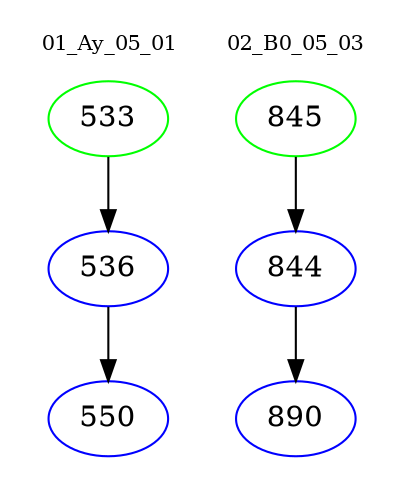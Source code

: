 digraph{
subgraph cluster_0 {
color = white
label = "01_Ay_05_01";
fontsize=10;
T0_533 [label="533", color="green"]
T0_533 -> T0_536 [color="black"]
T0_536 [label="536", color="blue"]
T0_536 -> T0_550 [color="black"]
T0_550 [label="550", color="blue"]
}
subgraph cluster_1 {
color = white
label = "02_B0_05_03";
fontsize=10;
T1_845 [label="845", color="green"]
T1_845 -> T1_844 [color="black"]
T1_844 [label="844", color="blue"]
T1_844 -> T1_890 [color="black"]
T1_890 [label="890", color="blue"]
}
}
